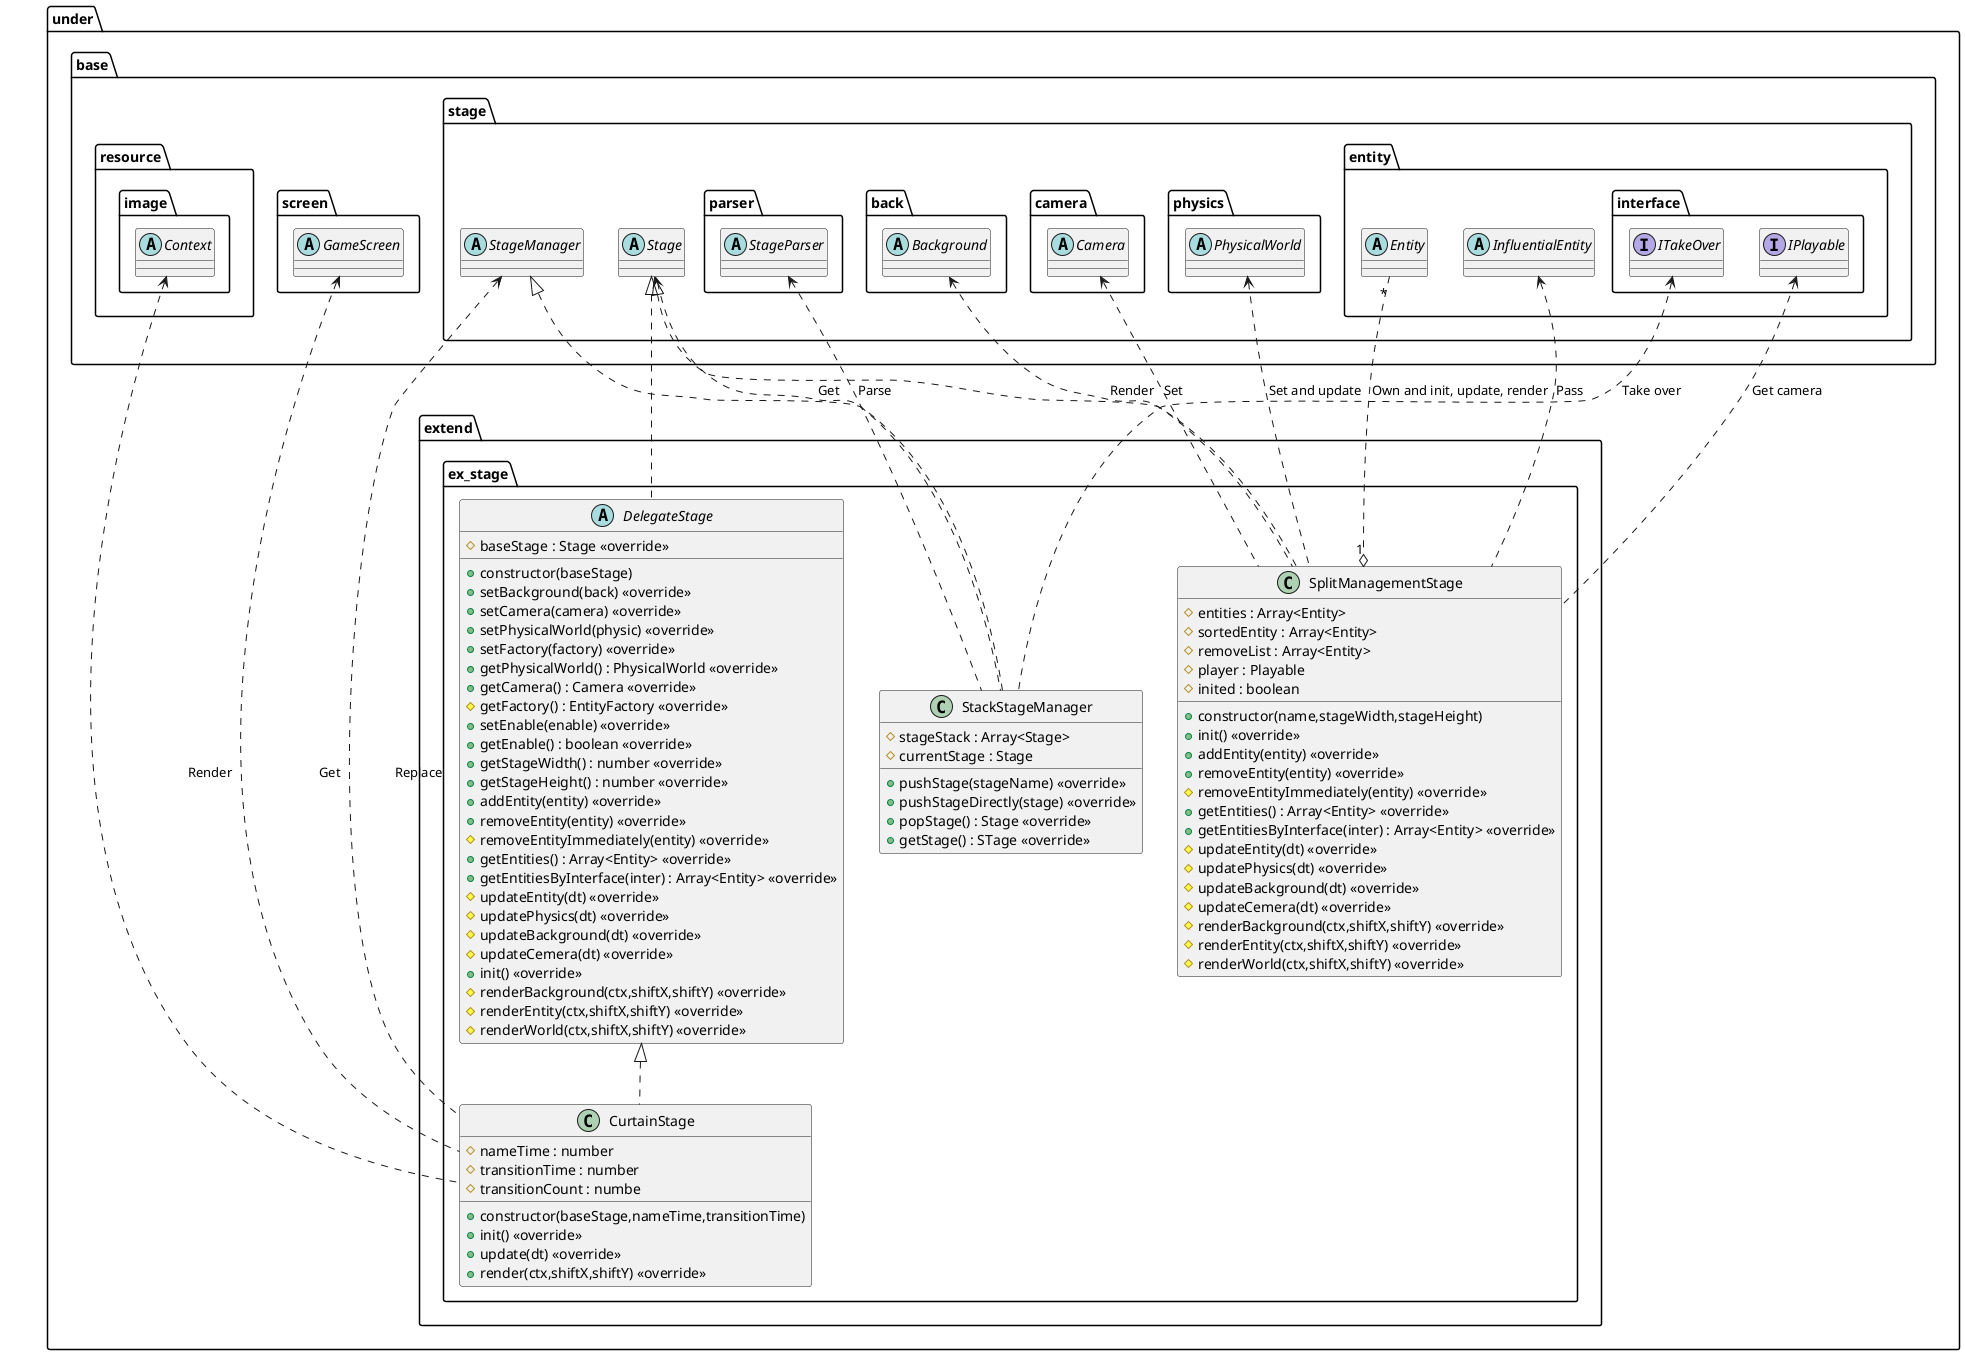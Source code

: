 @startuml StageExtend
package under {
    package extend {
        package ex_stage {
            class StackStageManager {
                #stageStack : Array<Stage>
                #currentStage : Stage
                +pushStage(stageName) <<override>>
                +pushStageDirectly(stage) <<override>>
                +popStage() : Stage <<override>>
                +getStage() : STage <<override>>
            }
            class SplitManagementStage {
                +constructor(name,stageWidth,stageHeight)
                #entities : Array<Entity>
                #sortedEntity : Array<Entity>
                #removeList : Array<Entity>
                #player : Playable
                #inited : boolean
                +init() <<override>>
                +addEntity(entity) <<override>>
                +removeEntity(entity) <<override>>
                #removeEntityImmediately(entity) <<override>>
                +getEntities() : Array<Entity> <<override>>
                +getEntitiesByInterface(inter) : Array<Entity> <<override>>
                #updateEntity(dt) <<override>>
                #updatePhysics(dt) <<override>>
                #updateBackground(dt) <<override>>
                #updateCemera(dt) <<override>>
                #renderBackground(ctx,shiftX,shiftY) <<override>>
                #renderEntity(ctx,shiftX,shiftY) <<override>>
                #renderWorld(ctx,shiftX,shiftY) <<override>>
            }
            abstract DelegateStage {
                +constructor(baseStage)
                #baseStage : Stage <<override>>
                +setBackground(back) <<override>>
                +setCamera(camera) <<override>>
                +setPhysicalWorld(physic) <<override>>
                +setFactory(factory) <<override>>
                +getPhysicalWorld() : PhysicalWorld <<override>>
                +getCamera() : Camera <<override>>
                #getFactory() : EntityFactory <<override>>
                +setEnable(enable) <<override>>
                +getEnable() : boolean <<override>>
                +getStageWidth() : number <<override>>
                +getStageHeight() : number <<override>>
                +addEntity(entity) <<override>>
                +removeEntity(entity) <<override>>
                #removeEntityImmediately(entity) <<override>>
                +getEntities() : Array<Entity> <<override>>
                +getEntitiesByInterface(inter) : Array<Entity> <<override>>
                #updateEntity(dt) <<override>>
                #updatePhysics(dt) <<override>>
                #updateBackground(dt) <<override>>
                #updateCemera(dt) <<override>>
                +init() <<override>>
                #renderBackground(ctx,shiftX,shiftY) <<override>>
                #renderEntity(ctx,shiftX,shiftY) <<override>>
                #renderWorld(ctx,shiftX,shiftY) <<override>>
            }
            class CurtainStage {
                +constructor(baseStage,nameTime,transitionTime)
                #nameTime : number
                #transitionTime : number
                #transitionCount : numbe
                +init() <<override>>
                +update(dt) <<override>>
                +render(ctx,shiftX,shiftY) <<override>>
            }
        }
    }
}

package under {
    package base {
        package resource {
            package image {
                abstract Context
            }
        }
        package screen {
            abstract GameScreen
        }
        package stage {
            abstract Stage
            abstract StageManager
            package parser {
                abstract StageParser
            }
            package back {
                abstract Background
            }
            package camera {
                abstract Camera
            }
            package physics {
                abstract PhysicalWorld
            }
            package entity {
                package interface {
                    interface IPlayable
                    interface ITakeOver
                }
                abstract Entity
                abstract InfluentialEntity
            }
        }
    }
}

StageParser <.. StackStageManager : Parse
Stage <.. StackStageManager : Get
ITakeOver <.. StackStageManager : Take over

Entity "*" ..o "1" SplitManagementStage : Own and init, update, render
IPlayable <.. SplitManagementStage : Get camera
InfluentialEntity <.. SplitManagementStage : Pass
Camera <.. SplitManagementStage : Set
Background <.. SplitManagementStage : Render
PhysicalWorld <.. SplitManagementStage : Set and update

StageManager <.. CurtainStage : Replace
GameScreen <.. CurtainStage : Get
Context <.. CurtainStage : Render

StageManager <|.. StackStageManager
Stage <|.. SplitManagementStage
Stage <|.. DelegateStage
DelegateStage <|.. CurtainStage

@enduml
